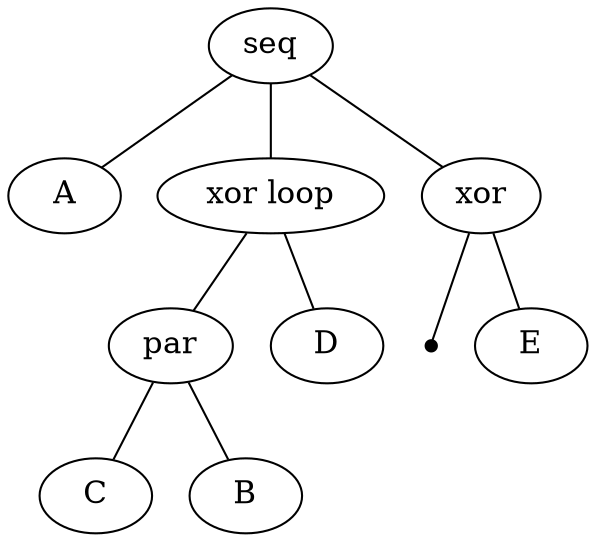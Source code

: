 graph pt {
	graph [bgcolor=white]
	node [fixedsize=false shape=ellipse]
	5129221968 [label=seq color=black fontcolor=black fontsize=15]
	5129222352 [label=A color=black fontcolor=black fontsize=15]
	5129221968 -- 5129222352 [dirType=none]
	5129222480 [label="xor loop" color=black fontcolor=black fontsize=15]
	5129222864 [label=par color=black fontcolor=black fontsize=15]
	5129223376 [label=C color=black fontcolor=black fontsize=15]
	5129222864 -- 5129223376 [dirType=none]
	5129223248 [label=B color=black fontcolor=black fontsize=15]
	5129222864 -- 5129223248 [dirType=none]
	5129222480 -- 5129222864 [dirType=none]
	5129222928 [label=D color=black fontcolor=black fontsize=15]
	5129222480 -- 5129222928 [dirType=none]
	5129221968 -- 5129222480 [dirType=none]
	5129222544 [label=xor color=black fontcolor=black fontsize=15]
	5129223760 [label=tau fillcolor=black fontsize=15 shape=point style=filled width=0.075]
	5129222544 -- 5129223760 [dirType=none]
	5129223632 [label=E color=black fontcolor=black fontsize=15]
	5129222544 -- 5129223632 [dirType=none]
	5129221968 -- 5129222544 [dirType=none]
	overlap=false
	splines=false
}
